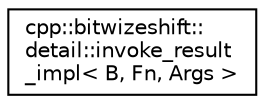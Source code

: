 digraph "Graphical Class Hierarchy"
{
  edge [fontname="Helvetica",fontsize="10",labelfontname="Helvetica",labelfontsize="10"];
  node [fontname="Helvetica",fontsize="10",shape=record];
  rankdir="LR";
  Node0 [label="cpp::bitwizeshift::\ldetail::invoke_result\l_impl\< B, Fn, Args \>",height=0.2,width=0.4,color="black", fillcolor="white", style="filled",URL="$d2/d88/structcpp_1_1bitwizeshift_1_1detail_1_1invoke__result__impl.html"];
}
